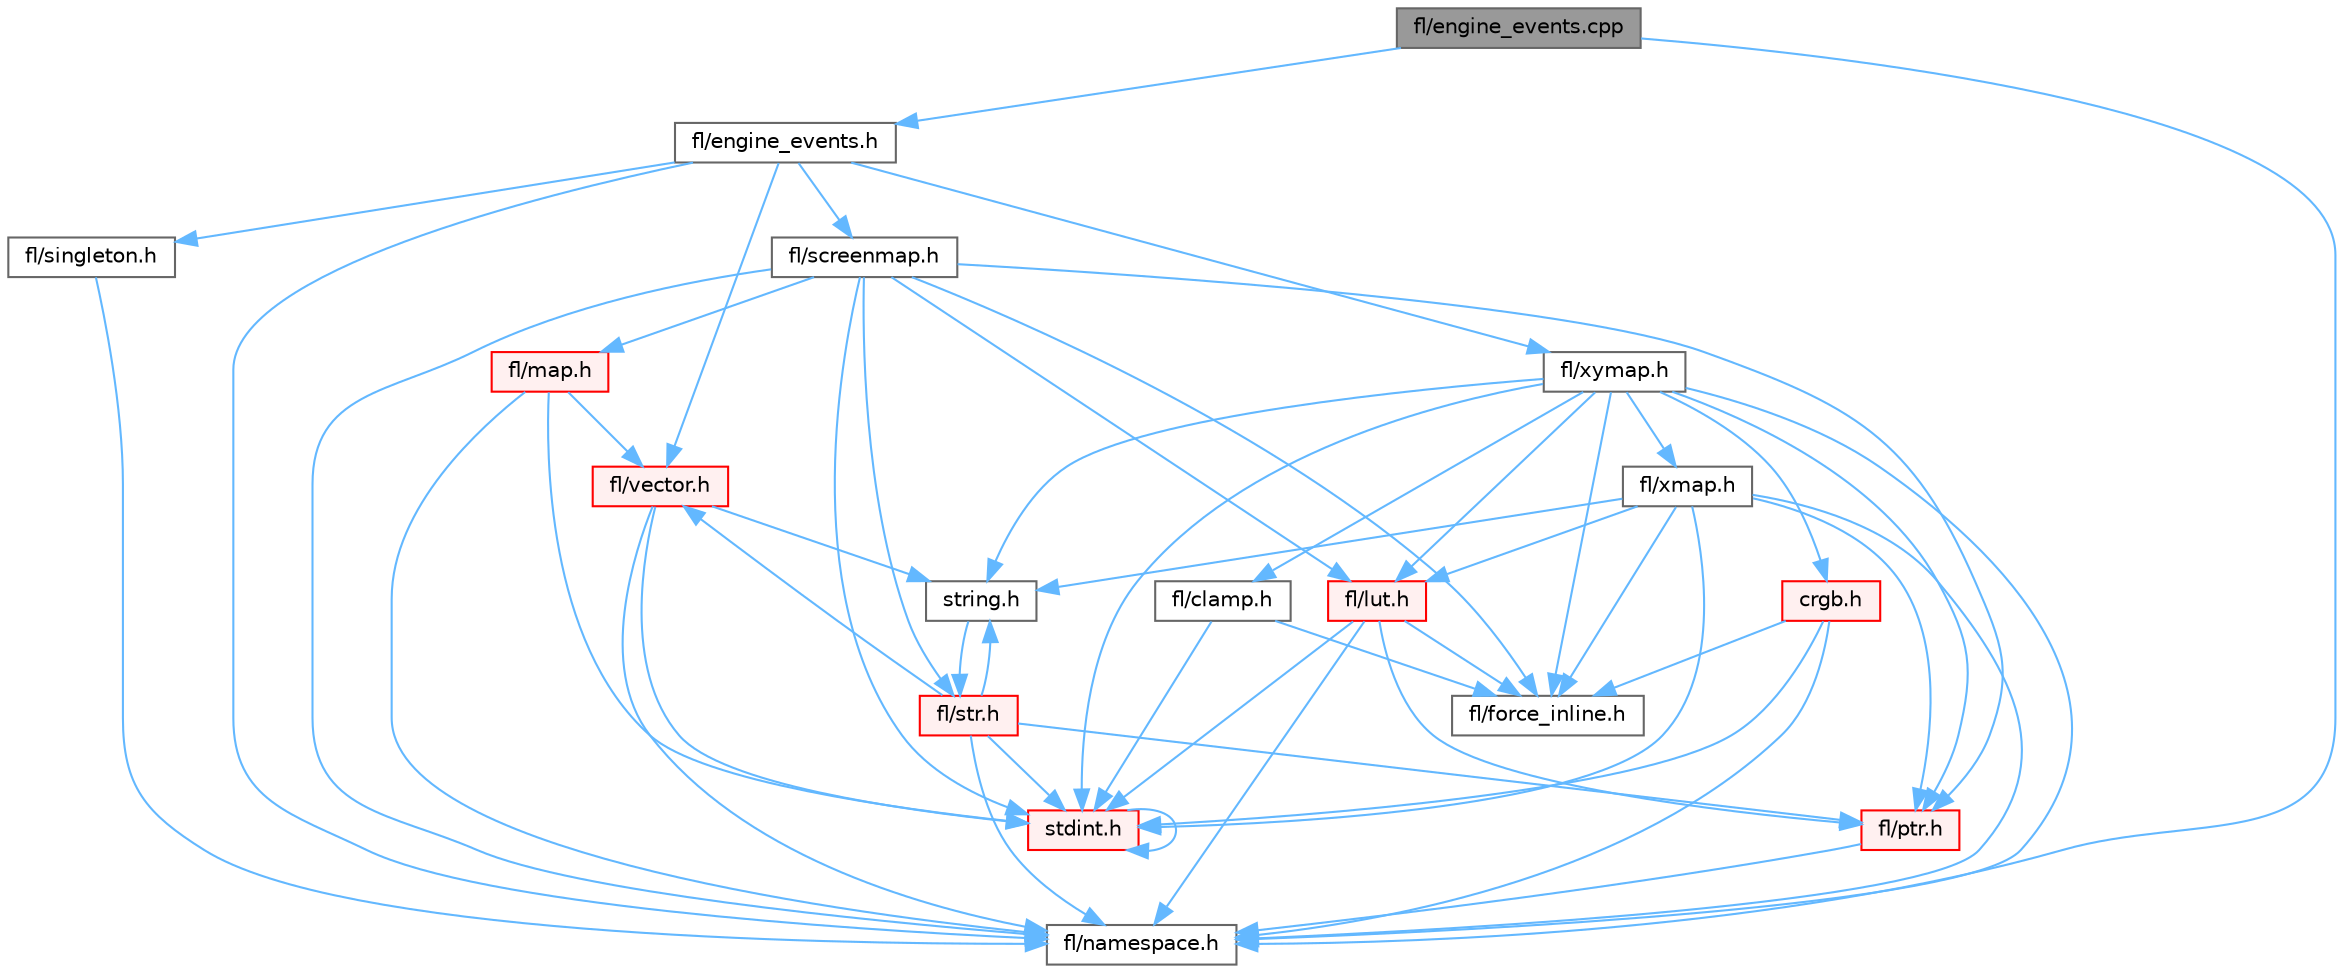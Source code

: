 digraph "fl/engine_events.cpp"
{
 // INTERACTIVE_SVG=YES
 // LATEX_PDF_SIZE
  bgcolor="transparent";
  edge [fontname=Helvetica,fontsize=10,labelfontname=Helvetica,labelfontsize=10];
  node [fontname=Helvetica,fontsize=10,shape=box,height=0.2,width=0.4];
  Node1 [id="Node000001",label="fl/engine_events.cpp",height=0.2,width=0.4,color="gray40", fillcolor="grey60", style="filled", fontcolor="black",tooltip=" "];
  Node1 -> Node2 [id="edge1_Node000001_Node000002",color="steelblue1",style="solid",tooltip=" "];
  Node2 [id="Node000002",label="fl/engine_events.h",height=0.2,width=0.4,color="grey40", fillcolor="white", style="filled",URL="$db/dc0/engine__events_8h.html",tooltip=" "];
  Node2 -> Node3 [id="edge2_Node000002_Node000003",color="steelblue1",style="solid",tooltip=" "];
  Node3 [id="Node000003",label="fl/namespace.h",height=0.2,width=0.4,color="grey40", fillcolor="white", style="filled",URL="$df/d2a/namespace_8h.html",tooltip="Implements the FastLED namespace macros."];
  Node2 -> Node4 [id="edge3_Node000002_Node000004",color="steelblue1",style="solid",tooltip=" "];
  Node4 [id="Node000004",label="fl/screenmap.h",height=0.2,width=0.4,color="grey40", fillcolor="white", style="filled",URL="$d7/d97/screenmap_8h.html",tooltip=" "];
  Node4 -> Node5 [id="edge4_Node000004_Node000005",color="steelblue1",style="solid",tooltip=" "];
  Node5 [id="Node000005",label="stdint.h",height=0.2,width=0.4,color="red", fillcolor="#FFF0F0", style="filled",URL="$df/dd8/stdint_8h.html",tooltip=" "];
  Node5 -> Node5 [id="edge5_Node000005_Node000005",color="steelblue1",style="solid",tooltip=" "];
  Node4 -> Node7 [id="edge6_Node000004_Node000007",color="steelblue1",style="solid",tooltip=" "];
  Node7 [id="Node000007",label="fl/force_inline.h",height=0.2,width=0.4,color="grey40", fillcolor="white", style="filled",URL="$d4/d64/force__inline_8h.html",tooltip=" "];
  Node4 -> Node8 [id="edge7_Node000004_Node000008",color="steelblue1",style="solid",tooltip=" "];
  Node8 [id="Node000008",label="fl/lut.h",height=0.2,width=0.4,color="red", fillcolor="#FFF0F0", style="filled",URL="$db/d54/lut_8h.html",tooltip=" "];
  Node8 -> Node7 [id="edge8_Node000008_Node000007",color="steelblue1",style="solid",tooltip=" "];
  Node8 -> Node18 [id="edge9_Node000008_Node000018",color="steelblue1",style="solid",tooltip=" "];
  Node18 [id="Node000018",label="fl/ptr.h",height=0.2,width=0.4,color="red", fillcolor="#FFF0F0", style="filled",URL="$dd/d98/ptr_8h.html",tooltip=" "];
  Node18 -> Node3 [id="edge10_Node000018_Node000003",color="steelblue1",style="solid",tooltip=" "];
  Node8 -> Node5 [id="edge11_Node000008_Node000005",color="steelblue1",style="solid",tooltip=" "];
  Node8 -> Node3 [id="edge12_Node000008_Node000003",color="steelblue1",style="solid",tooltip=" "];
  Node4 -> Node18 [id="edge13_Node000004_Node000018",color="steelblue1",style="solid",tooltip=" "];
  Node4 -> Node28 [id="edge14_Node000004_Node000028",color="steelblue1",style="solid",tooltip=" "];
  Node28 [id="Node000028",label="fl/map.h",height=0.2,width=0.4,color="red", fillcolor="#FFF0F0", style="filled",URL="$dc/db7/map_8h.html",tooltip=" "];
  Node28 -> Node5 [id="edge15_Node000028_Node000005",color="steelblue1",style="solid",tooltip=" "];
  Node28 -> Node3 [id="edge16_Node000028_Node000003",color="steelblue1",style="solid",tooltip=" "];
  Node28 -> Node24 [id="edge17_Node000028_Node000024",color="steelblue1",style="solid",tooltip=" "];
  Node24 [id="Node000024",label="fl/vector.h",height=0.2,width=0.4,color="red", fillcolor="#FFF0F0", style="filled",URL="$d6/d68/vector_8h.html",tooltip=" "];
  Node24 -> Node5 [id="edge18_Node000024_Node000005",color="steelblue1",style="solid",tooltip=" "];
  Node24 -> Node11 [id="edge19_Node000024_Node000011",color="steelblue1",style="solid",tooltip=" "];
  Node11 [id="Node000011",label="string.h",height=0.2,width=0.4,color="grey40", fillcolor="white", style="filled",URL="$da/d66/string_8h.html",tooltip=" "];
  Node11 -> Node12 [id="edge20_Node000011_Node000012",color="steelblue1",style="solid",tooltip=" "];
  Node12 [id="Node000012",label="fl/str.h",height=0.2,width=0.4,color="red", fillcolor="#FFF0F0", style="filled",URL="$d1/d93/str_8h.html",tooltip=" "];
  Node12 -> Node5 [id="edge21_Node000012_Node000005",color="steelblue1",style="solid",tooltip=" "];
  Node12 -> Node11 [id="edge22_Node000012_Node000011",color="steelblue1",style="solid",tooltip=" "];
  Node12 -> Node3 [id="edge23_Node000012_Node000003",color="steelblue1",style="solid",tooltip=" "];
  Node12 -> Node18 [id="edge24_Node000012_Node000018",color="steelblue1",style="solid",tooltip=" "];
  Node12 -> Node24 [id="edge25_Node000012_Node000024",color="steelblue1",style="solid",tooltip=" "];
  Node24 -> Node3 [id="edge26_Node000024_Node000003",color="steelblue1",style="solid",tooltip=" "];
  Node4 -> Node3 [id="edge27_Node000004_Node000003",color="steelblue1",style="solid",tooltip=" "];
  Node4 -> Node12 [id="edge28_Node000004_Node000012",color="steelblue1",style="solid",tooltip=" "];
  Node2 -> Node32 [id="edge29_Node000002_Node000032",color="steelblue1",style="solid",tooltip=" "];
  Node32 [id="Node000032",label="fl/singleton.h",height=0.2,width=0.4,color="grey40", fillcolor="white", style="filled",URL="$d4/d0b/singleton_8h.html",tooltip=" "];
  Node32 -> Node3 [id="edge30_Node000032_Node000003",color="steelblue1",style="solid",tooltip=" "];
  Node2 -> Node24 [id="edge31_Node000002_Node000024",color="steelblue1",style="solid",tooltip=" "];
  Node2 -> Node33 [id="edge32_Node000002_Node000033",color="steelblue1",style="solid",tooltip=" "];
  Node33 [id="Node000033",label="fl/xymap.h",height=0.2,width=0.4,color="grey40", fillcolor="white", style="filled",URL="$da/d61/xymap_8h.html",tooltip=" "];
  Node33 -> Node5 [id="edge33_Node000033_Node000005",color="steelblue1",style="solid",tooltip=" "];
  Node33 -> Node11 [id="edge34_Node000033_Node000011",color="steelblue1",style="solid",tooltip=" "];
  Node33 -> Node34 [id="edge35_Node000033_Node000034",color="steelblue1",style="solid",tooltip=" "];
  Node34 [id="Node000034",label="crgb.h",height=0.2,width=0.4,color="red", fillcolor="#FFF0F0", style="filled",URL="$db/dd1/crgb_8h.html",tooltip="Defines the red, green, and blue (RGB) pixel struct."];
  Node34 -> Node5 [id="edge36_Node000034_Node000005",color="steelblue1",style="solid",tooltip=" "];
  Node34 -> Node3 [id="edge37_Node000034_Node000003",color="steelblue1",style="solid",tooltip=" "];
  Node34 -> Node7 [id="edge38_Node000034_Node000007",color="steelblue1",style="solid",tooltip=" "];
  Node33 -> Node15 [id="edge39_Node000033_Node000015",color="steelblue1",style="solid",tooltip=" "];
  Node15 [id="Node000015",label="fl/clamp.h",height=0.2,width=0.4,color="grey40", fillcolor="white", style="filled",URL="$d6/dd3/clamp_8h.html",tooltip=" "];
  Node15 -> Node5 [id="edge40_Node000015_Node000005",color="steelblue1",style="solid",tooltip=" "];
  Node15 -> Node7 [id="edge41_Node000015_Node000007",color="steelblue1",style="solid",tooltip=" "];
  Node33 -> Node7 [id="edge42_Node000033_Node000007",color="steelblue1",style="solid",tooltip=" "];
  Node33 -> Node8 [id="edge43_Node000033_Node000008",color="steelblue1",style="solid",tooltip=" "];
  Node33 -> Node3 [id="edge44_Node000033_Node000003",color="steelblue1",style="solid",tooltip=" "];
  Node33 -> Node18 [id="edge45_Node000033_Node000018",color="steelblue1",style="solid",tooltip=" "];
  Node33 -> Node38 [id="edge46_Node000033_Node000038",color="steelblue1",style="solid",tooltip=" "];
  Node38 [id="Node000038",label="fl/xmap.h",height=0.2,width=0.4,color="grey40", fillcolor="white", style="filled",URL="$dd/dcc/xmap_8h.html",tooltip=" "];
  Node38 -> Node5 [id="edge47_Node000038_Node000005",color="steelblue1",style="solid",tooltip=" "];
  Node38 -> Node11 [id="edge48_Node000038_Node000011",color="steelblue1",style="solid",tooltip=" "];
  Node38 -> Node7 [id="edge49_Node000038_Node000007",color="steelblue1",style="solid",tooltip=" "];
  Node38 -> Node8 [id="edge50_Node000038_Node000008",color="steelblue1",style="solid",tooltip=" "];
  Node38 -> Node18 [id="edge51_Node000038_Node000018",color="steelblue1",style="solid",tooltip=" "];
  Node38 -> Node3 [id="edge52_Node000038_Node000003",color="steelblue1",style="solid",tooltip=" "];
  Node1 -> Node3 [id="edge53_Node000001_Node000003",color="steelblue1",style="solid",tooltip=" "];
}
